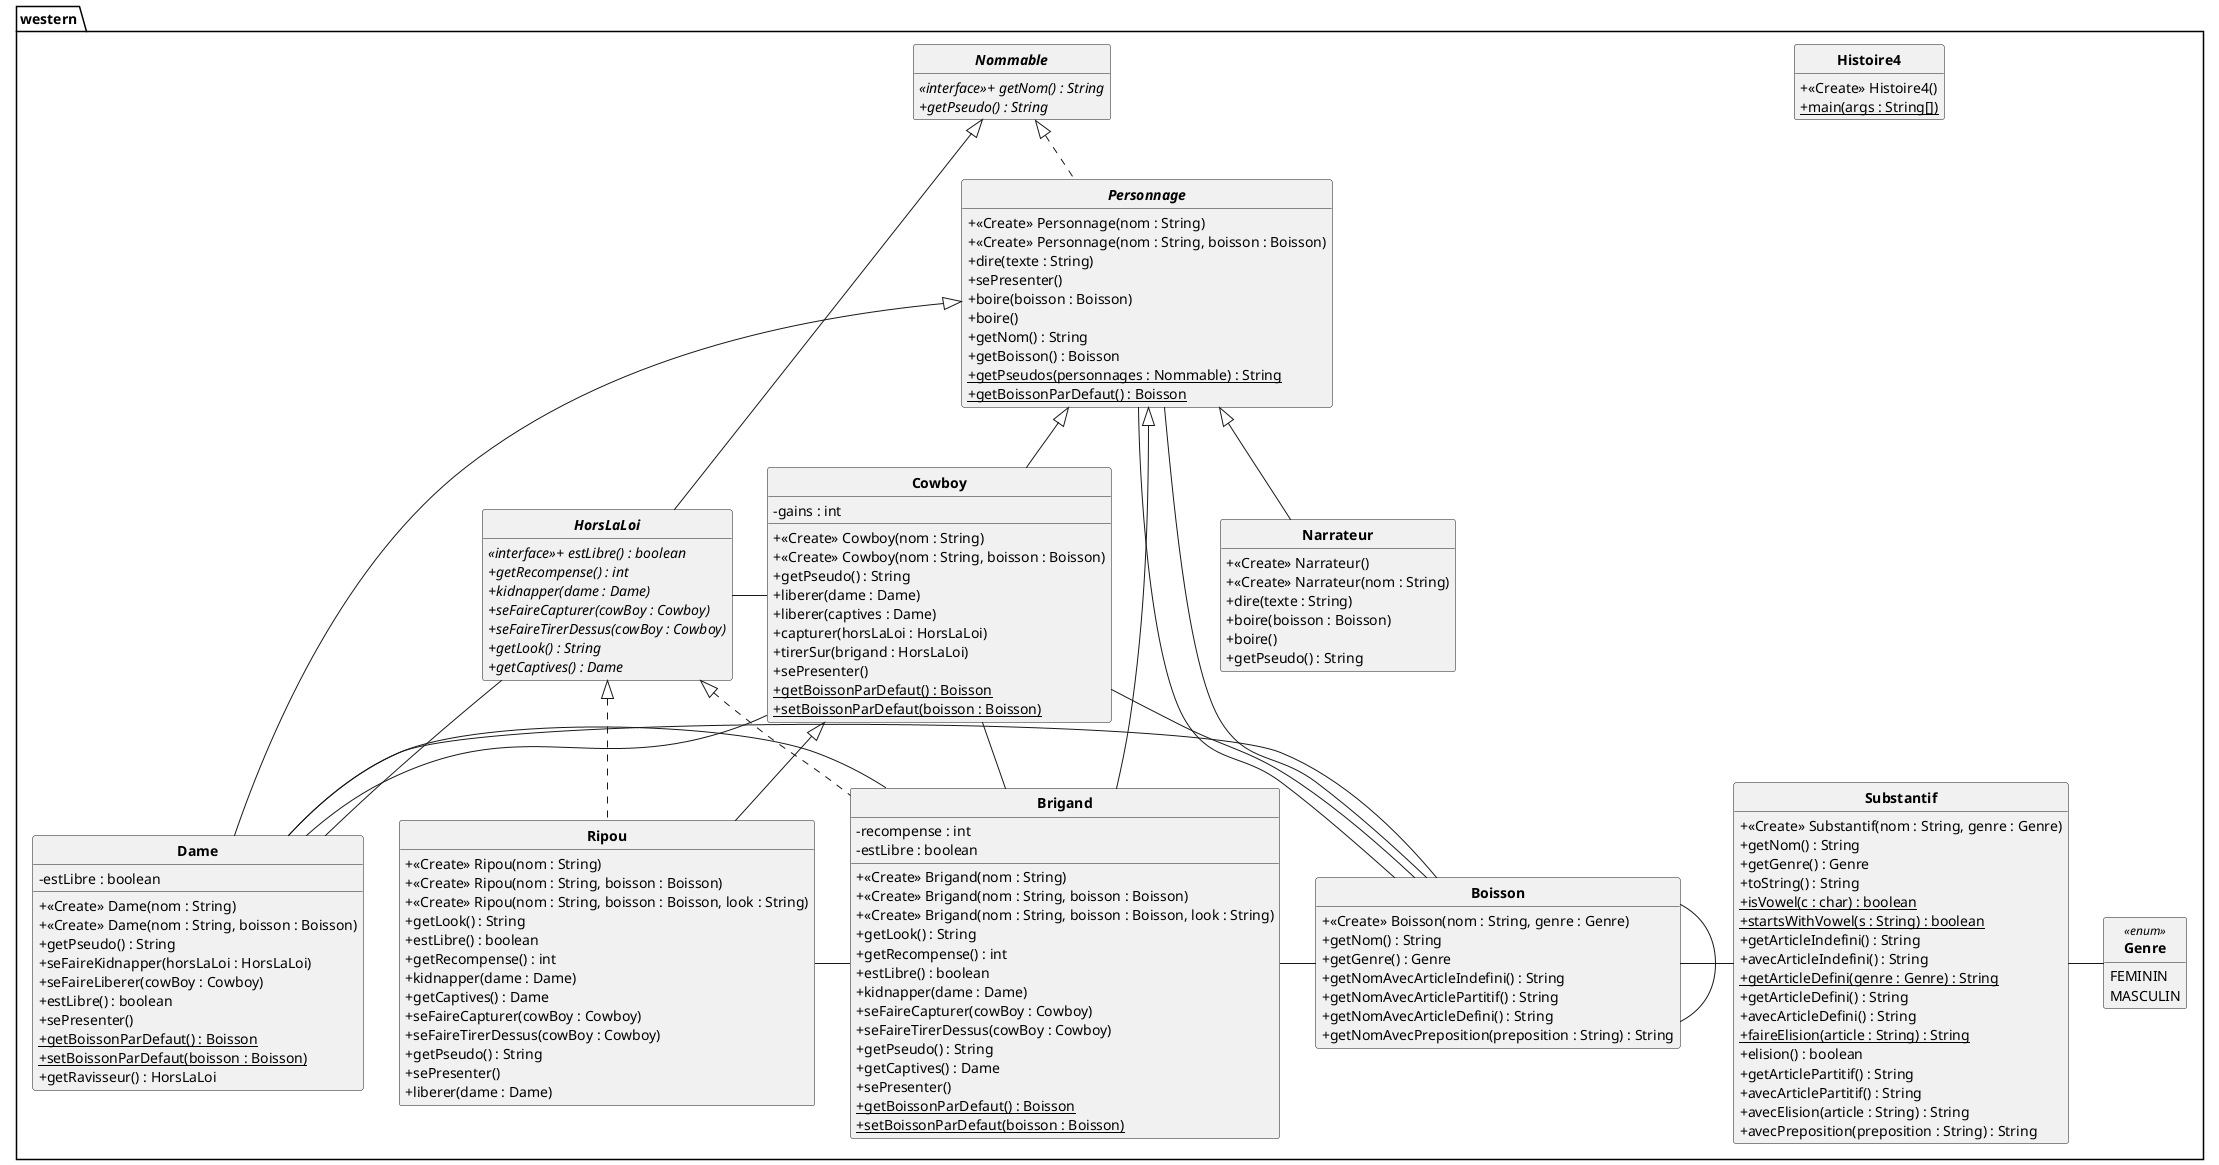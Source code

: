 @startuml
'https://plantuml.com/class-diagram 
 skinparam classAttributeIconSize 0 
skinparam classFontStyle Bold
skinparam style strictuml
hide empty members
package western{
class Histoire4{ 
+ <<Create>> Histoire4()
+ {static} main(args : String[])

 } 
enum Genre <<enum>> { 
FEMININ
MASCULIN

 } 
interface HorsLaLoi implements Nommable{ 
<<interface>>+ {abstract} estLibre() : boolean
+ {abstract} getRecompense() : int
+ {abstract} kidnapper(dame : Dame)
+ {abstract} seFaireCapturer(cowBoy : Cowboy)
+ {abstract} seFaireTirerDessus(cowBoy : Cowboy)
+ {abstract} getLook() : String
+ {abstract} getCaptives() : Dame

 } 
class Cowboy extends Personnage{ 
- gains : int
+ <<Create>> Cowboy(nom : String)
+ <<Create>> Cowboy(nom : String, boisson : Boisson)
+ getPseudo() : String
+ liberer(dame : Dame)
+ liberer(captives : Dame)
+ capturer(horsLaLoi : HorsLaLoi)
+ tirerSur(brigand : HorsLaLoi)
+ sePresenter()
+ {static} getBoissonParDefaut() : Boisson
+ {static} setBoissonParDefaut(boisson : Boisson)

 } 
interface Nommable{ 
<<interface>>+ {abstract} getNom() : String
+ {abstract} getPseudo() : String

 } 
class Ripou extends Cowboy implements HorsLaLoi{ 
+ <<Create>> Ripou(nom : String)
+ <<Create>> Ripou(nom : String, boisson : Boisson)
+ <<Create>> Ripou(nom : String, boisson : Boisson, look : String)
+ getLook() : String
+ estLibre() : boolean
+ getRecompense() : int
+ kidnapper(dame : Dame)
+ getCaptives() : Dame
+ seFaireCapturer(cowBoy : Cowboy)
+ seFaireTirerDessus(cowBoy : Cowboy)
+ getPseudo() : String
+ sePresenter()
+ liberer(dame : Dame)

 } 
class Dame extends Personnage{ 
- estLibre : boolean
+ <<Create>> Dame(nom : String)
+ <<Create>> Dame(nom : String, boisson : Boisson)
+ getPseudo() : String
+ seFaireKidnapper(horsLaLoi : HorsLaLoi)
+ seFaireLiberer(cowBoy : Cowboy)
+ estLibre() : boolean
+ sePresenter()
+ {static} getBoissonParDefaut() : Boisson
+ {static} setBoissonParDefaut(boisson : Boisson)
+ getRavisseur() : HorsLaLoi

 } 
class Substantif{ 
+ <<Create>> Substantif(nom : String, genre : Genre)
+ getNom() : String
+ getGenre() : Genre
+ toString() : String
+ {static} isVowel(c : char) : boolean
+ {static} startsWithVowel(s : String) : boolean
+ getArticleIndefini() : String
+ avecArticleIndefini() : String
+ {static} getArticleDefini(genre : Genre) : String
+ getArticleDefini() : String
+ avecArticleDefini() : String
+ {static} faireElision(article : String) : String
+ elision() : boolean
+ getArticlePartitif() : String
+ avecArticlePartitif() : String
+ avecElision(article : String) : String
+ avecPreposition(preposition : String) : String

 } 
class Narrateur extends Personnage{ 
+ <<Create>> Narrateur()
+ <<Create>> Narrateur(nom : String)
+ dire(texte : String)
+ boire(boisson : Boisson)
+ boire()
+ getPseudo() : String

 } 
abstract class Personnage implements Nommable{ 
+ <<Create>> Personnage(nom : String)
+ <<Create>> Personnage(nom : String, boisson : Boisson)
+ dire(texte : String)
+ sePresenter()
+ boire(boisson : Boisson)
+ boire()
+ getNom() : String
+ getBoisson() : Boisson
+ {static} getPseudos(personnages : Nommable) : String
+ {static} getBoissonParDefaut() : Boisson

 } 
class Brigand extends Personnage implements HorsLaLoi{ 
- recompense : int
- estLibre : boolean
+ <<Create>> Brigand(nom : String)
+ <<Create>> Brigand(nom : String, boisson : Boisson)
+ <<Create>> Brigand(nom : String, boisson : Boisson, look : String)
+ getLook() : String
+ getRecompense() : int
+ estLibre() : boolean
+ kidnapper(dame : Dame)
+ seFaireCapturer(cowBoy : Cowboy)
+ seFaireTirerDessus(cowBoy : Cowboy)
+ getPseudo() : String
+ getCaptives() : Dame
+ sePresenter()
+ {static} getBoissonParDefaut() : Boisson
+ {static} setBoissonParDefaut(boisson : Boisson)

 } 
class Boisson{ 
+ <<Create>> Boisson(nom : String, genre : Genre)
+ getNom() : String
+ getGenre() : Genre
+ getNomAvecArticleIndefini() : String
+ getNomAvecArticlePartitif() : String
+ getNomAvecArticleDefini() : String
+ getNomAvecPreposition(preposition : String) : String

 } 
Cowboy - HorsLaLoi
Cowboy - Boisson
Ripou - Brigand
Dame - Cowboy
Dame - HorsLaLoi
Dame - Boisson
Substantif - Genre
Personnage - Boisson
Personnage - Boisson
Brigand - Dame
Brigand - Cowboy
Brigand - Boisson
Boisson - Substantif
Boisson - Boisson
}
@enduml
